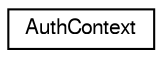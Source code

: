 digraph "Graphical Class Hierarchy"
{
  edge [fontname="FreeSans",fontsize="10",labelfontname="FreeSans",labelfontsize="10"];
  node [fontname="FreeSans",fontsize="10",shape=record];
  rankdir="LR";
  Node0 [label="AuthContext",height=0.2,width=0.4,color="black", fillcolor="white", style="filled",URL="$structAuthContext.html"];
}
